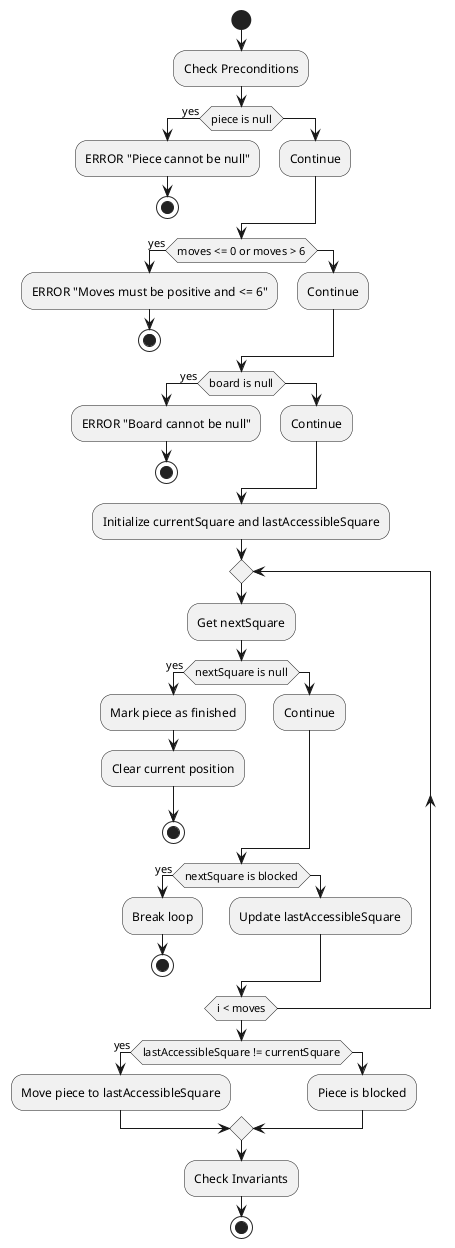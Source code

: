 @startuml movePiece

start
:Check Preconditions;
if (piece is null) then (yes)
  :ERROR "Piece cannot be null";
  stop
else
  :Continue;
endif

if (moves <= 0 or moves > 6) then (yes)
  :ERROR "Moves must be positive and <= 6";
  stop
else
  :Continue;
endif

if (board is null) then (yes)
  :ERROR "Board cannot be null";
  stop
else
  :Continue;
endif

:Initialize currentSquare and lastAccessibleSquare;
repeat
  :Get nextSquare;
  if (nextSquare is null) then (yes)
    :Mark piece as finished;
    :Clear current position;
    stop
  else
    :Continue;
  endif
  if (nextSquare is blocked) then (yes)
    :Break loop;
    stop
  else
    :Update lastAccessibleSquare;
  endif
repeat while (i < moves)

if (lastAccessibleSquare != currentSquare) then (yes)
  :Move piece to lastAccessibleSquare;
else
  :Piece is blocked;
endif

:Check Invariants;
stop

@enduml